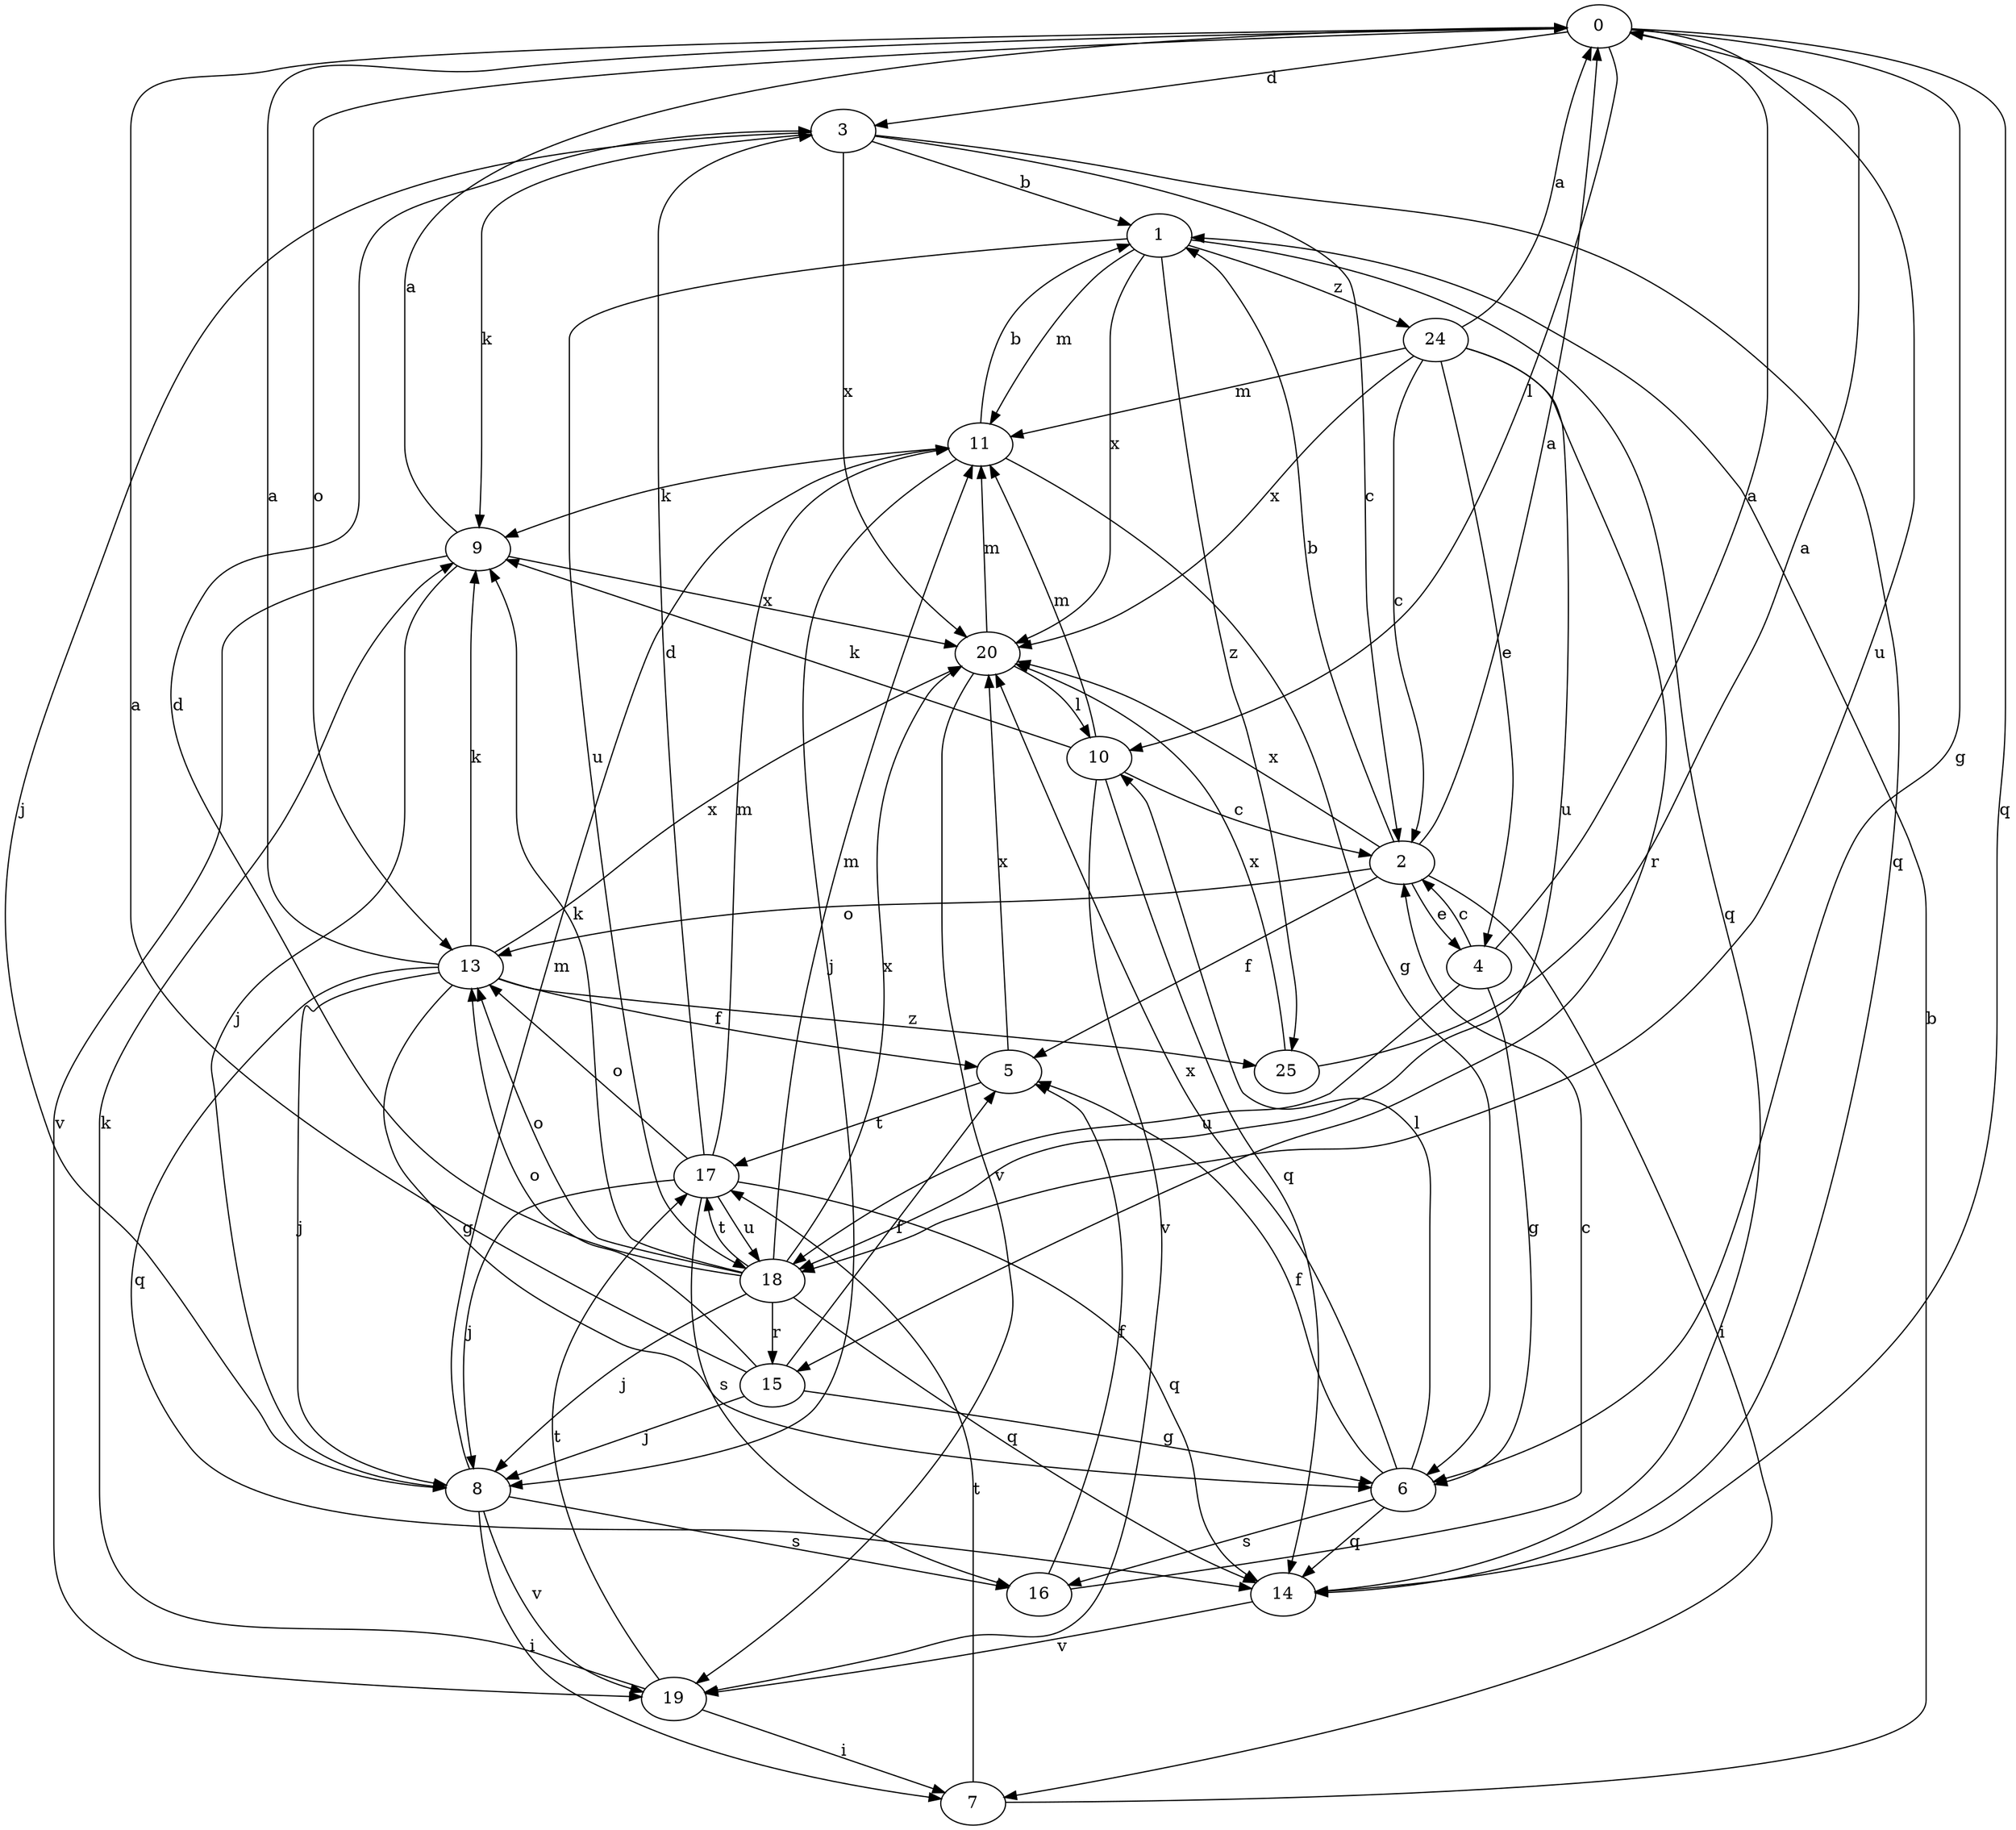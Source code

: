 strict digraph  {
0;
1;
2;
3;
4;
5;
6;
7;
8;
9;
10;
11;
13;
14;
15;
16;
17;
18;
19;
20;
24;
25;
0 -> 3  [label=d];
0 -> 6  [label=g];
0 -> 10  [label=l];
0 -> 13  [label=o];
0 -> 14  [label=q];
0 -> 18  [label=u];
1 -> 11  [label=m];
1 -> 14  [label=q];
1 -> 18  [label=u];
1 -> 20  [label=x];
1 -> 24  [label=z];
1 -> 25  [label=z];
2 -> 0  [label=a];
2 -> 1  [label=b];
2 -> 4  [label=e];
2 -> 5  [label=f];
2 -> 7  [label=i];
2 -> 13  [label=o];
2 -> 20  [label=x];
3 -> 1  [label=b];
3 -> 2  [label=c];
3 -> 8  [label=j];
3 -> 9  [label=k];
3 -> 14  [label=q];
3 -> 20  [label=x];
4 -> 0  [label=a];
4 -> 2  [label=c];
4 -> 6  [label=g];
4 -> 18  [label=u];
5 -> 17  [label=t];
5 -> 20  [label=x];
6 -> 5  [label=f];
6 -> 10  [label=l];
6 -> 14  [label=q];
6 -> 16  [label=s];
6 -> 20  [label=x];
7 -> 1  [label=b];
7 -> 17  [label=t];
8 -> 7  [label=i];
8 -> 11  [label=m];
8 -> 16  [label=s];
8 -> 19  [label=v];
9 -> 0  [label=a];
9 -> 8  [label=j];
9 -> 19  [label=v];
9 -> 20  [label=x];
10 -> 2  [label=c];
10 -> 9  [label=k];
10 -> 11  [label=m];
10 -> 14  [label=q];
10 -> 19  [label=v];
11 -> 1  [label=b];
11 -> 6  [label=g];
11 -> 8  [label=j];
11 -> 9  [label=k];
13 -> 0  [label=a];
13 -> 5  [label=f];
13 -> 6  [label=g];
13 -> 8  [label=j];
13 -> 9  [label=k];
13 -> 14  [label=q];
13 -> 20  [label=x];
13 -> 25  [label=z];
14 -> 19  [label=v];
15 -> 0  [label=a];
15 -> 5  [label=f];
15 -> 6  [label=g];
15 -> 8  [label=j];
15 -> 13  [label=o];
16 -> 2  [label=c];
16 -> 5  [label=f];
17 -> 3  [label=d];
17 -> 8  [label=j];
17 -> 11  [label=m];
17 -> 13  [label=o];
17 -> 14  [label=q];
17 -> 16  [label=s];
17 -> 18  [label=u];
18 -> 3  [label=d];
18 -> 8  [label=j];
18 -> 9  [label=k];
18 -> 11  [label=m];
18 -> 13  [label=o];
18 -> 14  [label=q];
18 -> 15  [label=r];
18 -> 17  [label=t];
18 -> 20  [label=x];
19 -> 7  [label=i];
19 -> 9  [label=k];
19 -> 17  [label=t];
20 -> 10  [label=l];
20 -> 11  [label=m];
20 -> 19  [label=v];
24 -> 0  [label=a];
24 -> 2  [label=c];
24 -> 4  [label=e];
24 -> 11  [label=m];
24 -> 15  [label=r];
24 -> 18  [label=u];
24 -> 20  [label=x];
25 -> 0  [label=a];
25 -> 20  [label=x];
}
